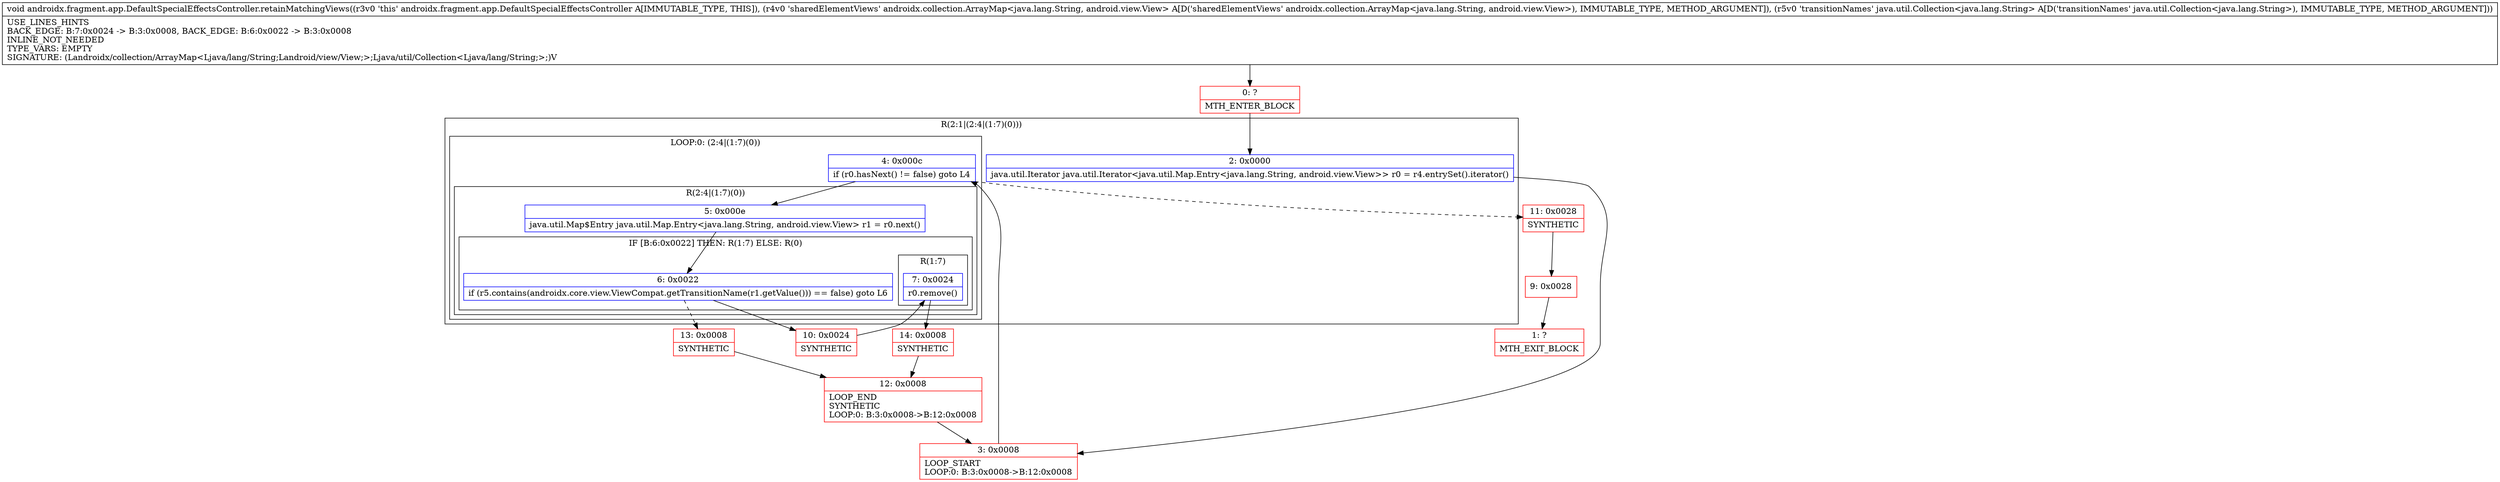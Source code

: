 digraph "CFG forandroidx.fragment.app.DefaultSpecialEffectsController.retainMatchingViews(Landroidx\/collection\/ArrayMap;Ljava\/util\/Collection;)V" {
subgraph cluster_Region_1088315629 {
label = "R(2:1|(2:4|(1:7)(0)))";
node [shape=record,color=blue];
Node_2 [shape=record,label="{2\:\ 0x0000|java.util.Iterator java.util.Iterator\<java.util.Map.Entry\<java.lang.String, android.view.View\>\> r0 = r4.entrySet().iterator()\l}"];
subgraph cluster_LoopRegion_1335411394 {
label = "LOOP:0: (2:4|(1:7)(0))";
node [shape=record,color=blue];
Node_4 [shape=record,label="{4\:\ 0x000c|if (r0.hasNext() != false) goto L4\l}"];
subgraph cluster_Region_2049323160 {
label = "R(2:4|(1:7)(0))";
node [shape=record,color=blue];
Node_5 [shape=record,label="{5\:\ 0x000e|java.util.Map$Entry java.util.Map.Entry\<java.lang.String, android.view.View\> r1 = r0.next()\l}"];
subgraph cluster_IfRegion_1349639398 {
label = "IF [B:6:0x0022] THEN: R(1:7) ELSE: R(0)";
node [shape=record,color=blue];
Node_6 [shape=record,label="{6\:\ 0x0022|if (r5.contains(androidx.core.view.ViewCompat.getTransitionName(r1.getValue())) == false) goto L6\l}"];
subgraph cluster_Region_1662714208 {
label = "R(1:7)";
node [shape=record,color=blue];
Node_7 [shape=record,label="{7\:\ 0x0024|r0.remove()\l}"];
}
subgraph cluster_Region_1057855832 {
label = "R(0)";
node [shape=record,color=blue];
}
}
}
}
}
Node_0 [shape=record,color=red,label="{0\:\ ?|MTH_ENTER_BLOCK\l}"];
Node_3 [shape=record,color=red,label="{3\:\ 0x0008|LOOP_START\lLOOP:0: B:3:0x0008\-\>B:12:0x0008\l}"];
Node_10 [shape=record,color=red,label="{10\:\ 0x0024|SYNTHETIC\l}"];
Node_14 [shape=record,color=red,label="{14\:\ 0x0008|SYNTHETIC\l}"];
Node_12 [shape=record,color=red,label="{12\:\ 0x0008|LOOP_END\lSYNTHETIC\lLOOP:0: B:3:0x0008\-\>B:12:0x0008\l}"];
Node_13 [shape=record,color=red,label="{13\:\ 0x0008|SYNTHETIC\l}"];
Node_11 [shape=record,color=red,label="{11\:\ 0x0028|SYNTHETIC\l}"];
Node_9 [shape=record,color=red,label="{9\:\ 0x0028}"];
Node_1 [shape=record,color=red,label="{1\:\ ?|MTH_EXIT_BLOCK\l}"];
MethodNode[shape=record,label="{void androidx.fragment.app.DefaultSpecialEffectsController.retainMatchingViews((r3v0 'this' androidx.fragment.app.DefaultSpecialEffectsController A[IMMUTABLE_TYPE, THIS]), (r4v0 'sharedElementViews' androidx.collection.ArrayMap\<java.lang.String, android.view.View\> A[D('sharedElementViews' androidx.collection.ArrayMap\<java.lang.String, android.view.View\>), IMMUTABLE_TYPE, METHOD_ARGUMENT]), (r5v0 'transitionNames' java.util.Collection\<java.lang.String\> A[D('transitionNames' java.util.Collection\<java.lang.String\>), IMMUTABLE_TYPE, METHOD_ARGUMENT]))  | USE_LINES_HINTS\lBACK_EDGE: B:7:0x0024 \-\> B:3:0x0008, BACK_EDGE: B:6:0x0022 \-\> B:3:0x0008\lINLINE_NOT_NEEDED\lTYPE_VARS: EMPTY\lSIGNATURE: (Landroidx\/collection\/ArrayMap\<Ljava\/lang\/String;Landroid\/view\/View;\>;Ljava\/util\/Collection\<Ljava\/lang\/String;\>;)V\l}"];
MethodNode -> Node_0;Node_2 -> Node_3;
Node_4 -> Node_5;
Node_4 -> Node_11[style=dashed];
Node_5 -> Node_6;
Node_6 -> Node_10;
Node_6 -> Node_13[style=dashed];
Node_7 -> Node_14;
Node_0 -> Node_2;
Node_3 -> Node_4;
Node_10 -> Node_7;
Node_14 -> Node_12;
Node_12 -> Node_3;
Node_13 -> Node_12;
Node_11 -> Node_9;
Node_9 -> Node_1;
}

